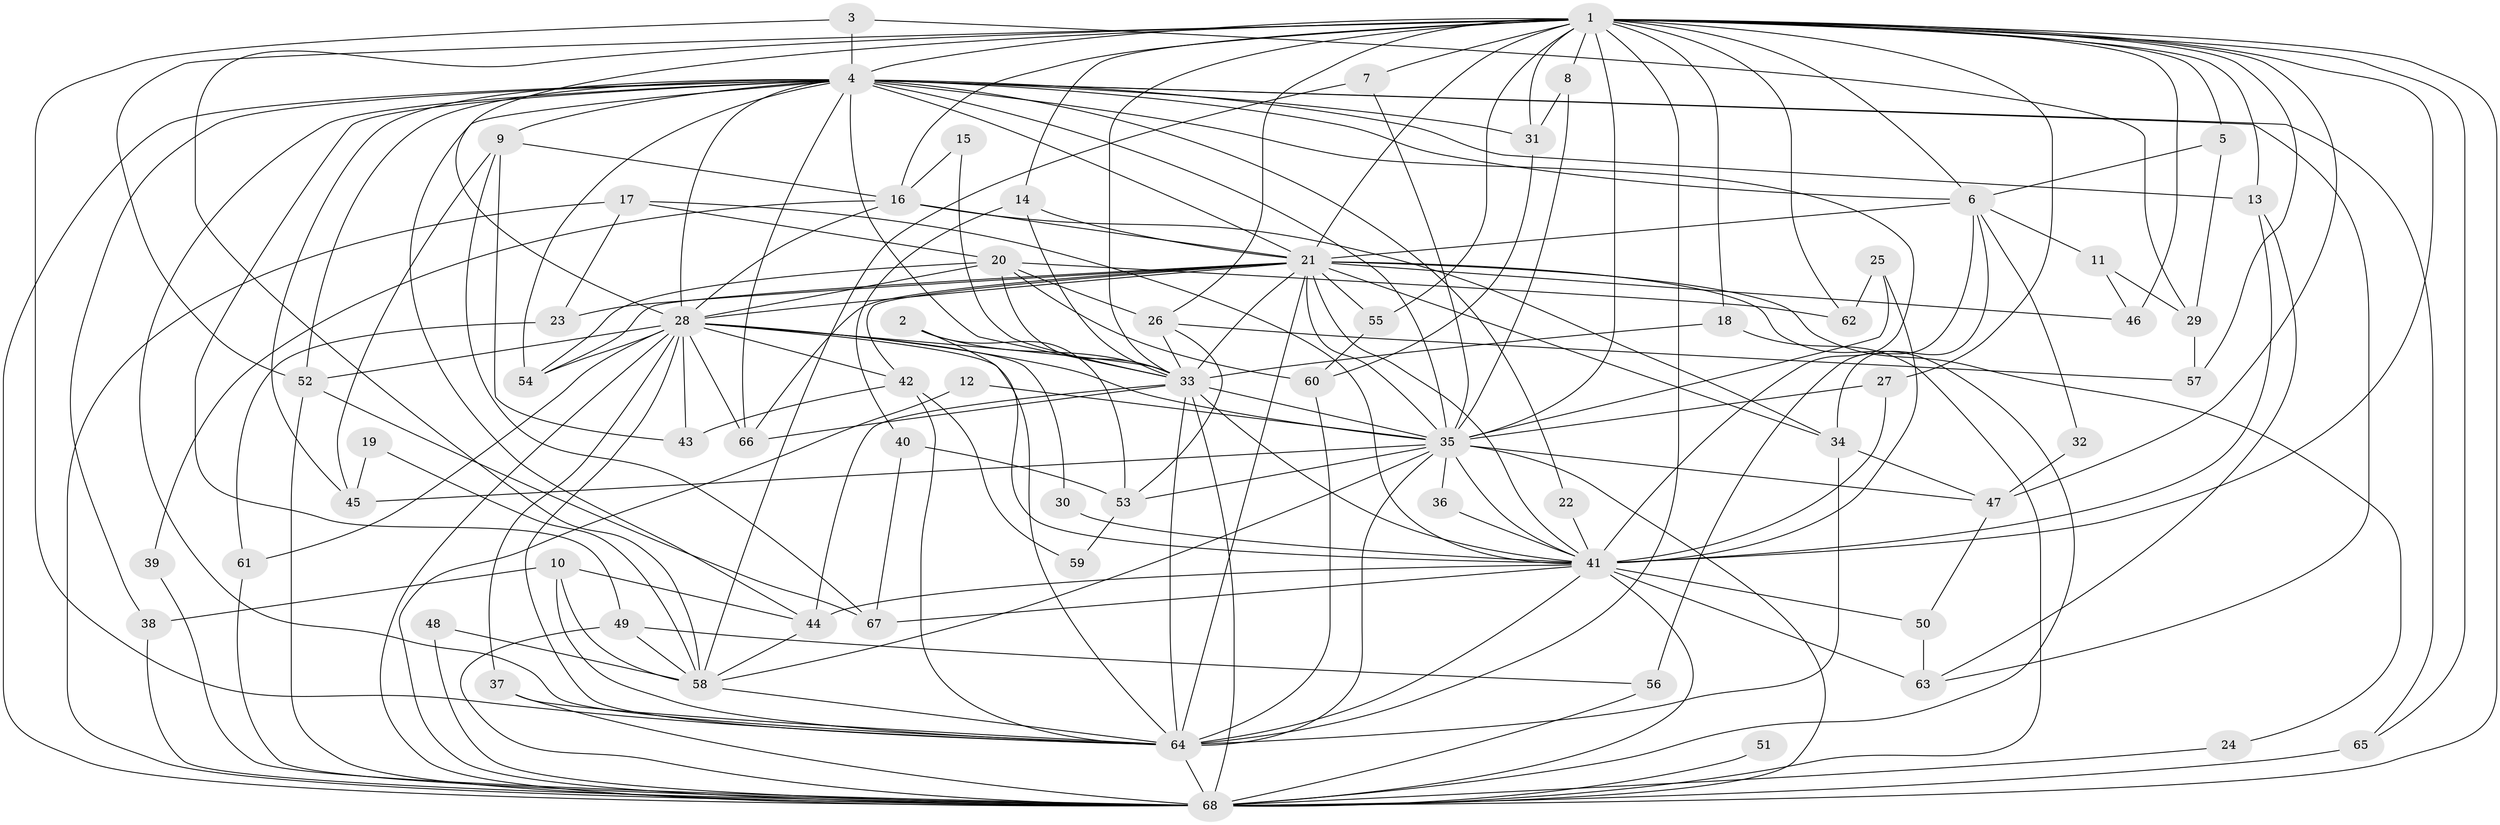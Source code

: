 // original degree distribution, {21: 0.007352941176470588, 22: 0.014705882352941176, 20: 0.014705882352941176, 24: 0.007352941176470588, 19: 0.007352941176470588, 31: 0.007352941176470588, 27: 0.007352941176470588, 29: 0.007352941176470588, 5: 0.051470588235294115, 3: 0.25735294117647056, 4: 0.10294117647058823, 7: 0.014705882352941176, 2: 0.4852941176470588, 9: 0.007352941176470588, 8: 0.007352941176470588}
// Generated by graph-tools (version 1.1) at 2025/01/03/09/25 03:01:31]
// undirected, 68 vertices, 195 edges
graph export_dot {
graph [start="1"]
  node [color=gray90,style=filled];
  1;
  2;
  3;
  4;
  5;
  6;
  7;
  8;
  9;
  10;
  11;
  12;
  13;
  14;
  15;
  16;
  17;
  18;
  19;
  20;
  21;
  22;
  23;
  24;
  25;
  26;
  27;
  28;
  29;
  30;
  31;
  32;
  33;
  34;
  35;
  36;
  37;
  38;
  39;
  40;
  41;
  42;
  43;
  44;
  45;
  46;
  47;
  48;
  49;
  50;
  51;
  52;
  53;
  54;
  55;
  56;
  57;
  58;
  59;
  60;
  61;
  62;
  63;
  64;
  65;
  66;
  67;
  68;
  1 -- 4 [weight=3.0];
  1 -- 5 [weight=1.0];
  1 -- 6 [weight=1.0];
  1 -- 7 [weight=2.0];
  1 -- 8 [weight=1.0];
  1 -- 13 [weight=1.0];
  1 -- 14 [weight=1.0];
  1 -- 16 [weight=1.0];
  1 -- 18 [weight=1.0];
  1 -- 21 [weight=2.0];
  1 -- 26 [weight=1.0];
  1 -- 27 [weight=1.0];
  1 -- 28 [weight=3.0];
  1 -- 31 [weight=1.0];
  1 -- 33 [weight=3.0];
  1 -- 35 [weight=3.0];
  1 -- 41 [weight=3.0];
  1 -- 46 [weight=1.0];
  1 -- 47 [weight=1.0];
  1 -- 52 [weight=1.0];
  1 -- 55 [weight=1.0];
  1 -- 57 [weight=1.0];
  1 -- 58 [weight=2.0];
  1 -- 62 [weight=1.0];
  1 -- 64 [weight=2.0];
  1 -- 65 [weight=1.0];
  1 -- 68 [weight=4.0];
  2 -- 33 [weight=1.0];
  2 -- 53 [weight=1.0];
  2 -- 64 [weight=1.0];
  3 -- 4 [weight=1.0];
  3 -- 29 [weight=1.0];
  3 -- 64 [weight=1.0];
  4 -- 6 [weight=1.0];
  4 -- 9 [weight=1.0];
  4 -- 13 [weight=1.0];
  4 -- 21 [weight=2.0];
  4 -- 22 [weight=1.0];
  4 -- 28 [weight=1.0];
  4 -- 31 [weight=1.0];
  4 -- 33 [weight=2.0];
  4 -- 35 [weight=1.0];
  4 -- 38 [weight=1.0];
  4 -- 41 [weight=2.0];
  4 -- 44 [weight=1.0];
  4 -- 45 [weight=1.0];
  4 -- 49 [weight=1.0];
  4 -- 52 [weight=2.0];
  4 -- 54 [weight=1.0];
  4 -- 63 [weight=1.0];
  4 -- 64 [weight=2.0];
  4 -- 65 [weight=1.0];
  4 -- 66 [weight=1.0];
  4 -- 68 [weight=1.0];
  5 -- 6 [weight=1.0];
  5 -- 29 [weight=1.0];
  6 -- 11 [weight=1.0];
  6 -- 21 [weight=1.0];
  6 -- 32 [weight=1.0];
  6 -- 34 [weight=1.0];
  6 -- 56 [weight=1.0];
  7 -- 35 [weight=1.0];
  7 -- 58 [weight=1.0];
  8 -- 31 [weight=1.0];
  8 -- 35 [weight=1.0];
  9 -- 16 [weight=1.0];
  9 -- 43 [weight=1.0];
  9 -- 45 [weight=1.0];
  9 -- 67 [weight=1.0];
  10 -- 38 [weight=1.0];
  10 -- 44 [weight=1.0];
  10 -- 58 [weight=1.0];
  10 -- 64 [weight=1.0];
  11 -- 29 [weight=1.0];
  11 -- 46 [weight=1.0];
  12 -- 35 [weight=1.0];
  12 -- 68 [weight=1.0];
  13 -- 41 [weight=1.0];
  13 -- 63 [weight=1.0];
  14 -- 21 [weight=1.0];
  14 -- 33 [weight=2.0];
  14 -- 40 [weight=1.0];
  15 -- 16 [weight=1.0];
  15 -- 33 [weight=1.0];
  16 -- 21 [weight=1.0];
  16 -- 28 [weight=1.0];
  16 -- 34 [weight=1.0];
  16 -- 39 [weight=1.0];
  17 -- 20 [weight=1.0];
  17 -- 23 [weight=1.0];
  17 -- 41 [weight=2.0];
  17 -- 68 [weight=1.0];
  18 -- 33 [weight=1.0];
  18 -- 68 [weight=1.0];
  19 -- 45 [weight=1.0];
  19 -- 58 [weight=1.0];
  20 -- 26 [weight=1.0];
  20 -- 28 [weight=1.0];
  20 -- 33 [weight=1.0];
  20 -- 54 [weight=1.0];
  20 -- 60 [weight=1.0];
  20 -- 62 [weight=1.0];
  21 -- 23 [weight=1.0];
  21 -- 24 [weight=1.0];
  21 -- 28 [weight=1.0];
  21 -- 33 [weight=1.0];
  21 -- 34 [weight=1.0];
  21 -- 35 [weight=1.0];
  21 -- 41 [weight=1.0];
  21 -- 42 [weight=1.0];
  21 -- 46 [weight=2.0];
  21 -- 54 [weight=1.0];
  21 -- 55 [weight=1.0];
  21 -- 64 [weight=1.0];
  21 -- 66 [weight=1.0];
  21 -- 68 [weight=1.0];
  22 -- 41 [weight=1.0];
  23 -- 61 [weight=1.0];
  24 -- 68 [weight=1.0];
  25 -- 35 [weight=1.0];
  25 -- 41 [weight=1.0];
  25 -- 62 [weight=1.0];
  26 -- 33 [weight=1.0];
  26 -- 53 [weight=1.0];
  26 -- 57 [weight=1.0];
  27 -- 35 [weight=1.0];
  27 -- 41 [weight=1.0];
  28 -- 30 [weight=1.0];
  28 -- 33 [weight=1.0];
  28 -- 35 [weight=1.0];
  28 -- 37 [weight=1.0];
  28 -- 41 [weight=1.0];
  28 -- 42 [weight=1.0];
  28 -- 43 [weight=1.0];
  28 -- 52 [weight=1.0];
  28 -- 54 [weight=1.0];
  28 -- 61 [weight=1.0];
  28 -- 64 [weight=1.0];
  28 -- 66 [weight=1.0];
  28 -- 68 [weight=1.0];
  29 -- 57 [weight=1.0];
  30 -- 41 [weight=1.0];
  31 -- 60 [weight=1.0];
  32 -- 47 [weight=1.0];
  33 -- 35 [weight=2.0];
  33 -- 41 [weight=1.0];
  33 -- 44 [weight=1.0];
  33 -- 64 [weight=1.0];
  33 -- 66 [weight=1.0];
  33 -- 68 [weight=1.0];
  34 -- 47 [weight=1.0];
  34 -- 64 [weight=2.0];
  35 -- 36 [weight=1.0];
  35 -- 41 [weight=1.0];
  35 -- 45 [weight=1.0];
  35 -- 47 [weight=1.0];
  35 -- 53 [weight=1.0];
  35 -- 58 [weight=1.0];
  35 -- 64 [weight=2.0];
  35 -- 68 [weight=1.0];
  36 -- 41 [weight=1.0];
  37 -- 64 [weight=1.0];
  37 -- 68 [weight=1.0];
  38 -- 68 [weight=1.0];
  39 -- 68 [weight=1.0];
  40 -- 53 [weight=1.0];
  40 -- 67 [weight=1.0];
  41 -- 44 [weight=1.0];
  41 -- 50 [weight=1.0];
  41 -- 63 [weight=2.0];
  41 -- 64 [weight=1.0];
  41 -- 67 [weight=1.0];
  41 -- 68 [weight=1.0];
  42 -- 43 [weight=1.0];
  42 -- 59 [weight=1.0];
  42 -- 64 [weight=1.0];
  44 -- 58 [weight=1.0];
  47 -- 50 [weight=1.0];
  48 -- 58 [weight=1.0];
  48 -- 68 [weight=2.0];
  49 -- 56 [weight=1.0];
  49 -- 58 [weight=1.0];
  49 -- 68 [weight=1.0];
  50 -- 63 [weight=1.0];
  51 -- 68 [weight=1.0];
  52 -- 67 [weight=1.0];
  52 -- 68 [weight=1.0];
  53 -- 59 [weight=1.0];
  55 -- 60 [weight=1.0];
  56 -- 68 [weight=1.0];
  58 -- 64 [weight=1.0];
  60 -- 64 [weight=1.0];
  61 -- 68 [weight=2.0];
  64 -- 68 [weight=1.0];
  65 -- 68 [weight=2.0];
}
